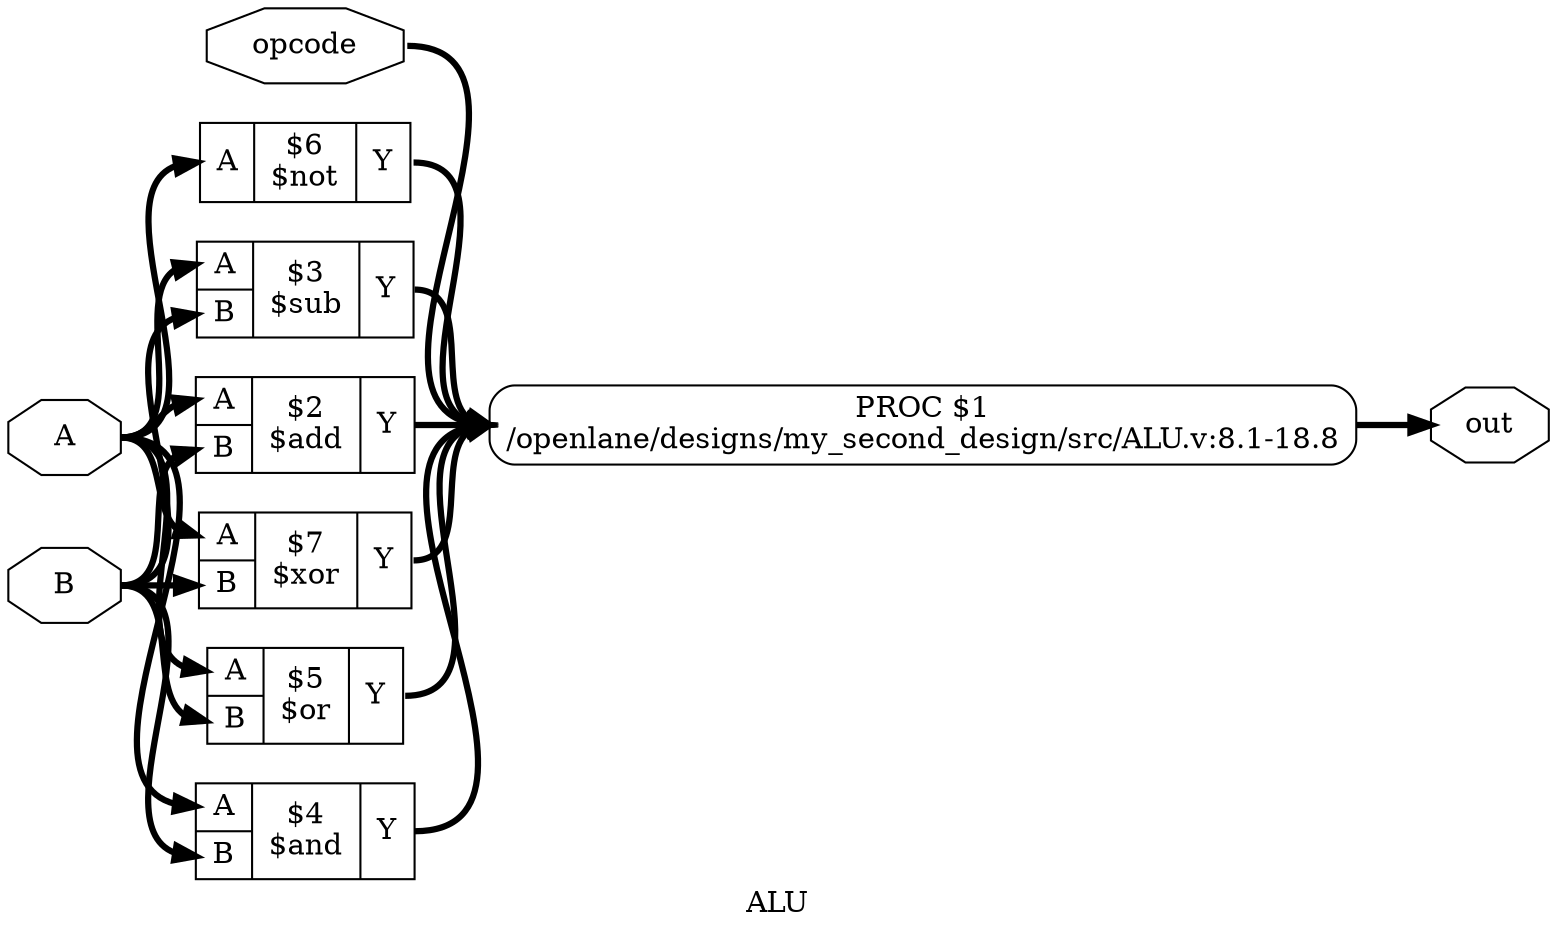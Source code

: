 digraph "ALU" {
label="ALU";
rankdir="LR";
remincross=true;
n9 [ shape=octagon, label="out", color="black", fontcolor="black" ];
n10 [ shape=octagon, label="opcode", color="black", fontcolor="black" ];
n11 [ shape=octagon, label="B", color="black", fontcolor="black" ];
n12 [ shape=octagon, label="A", color="black", fontcolor="black" ];
c14 [ shape=record, label="{{<p12> A|<p11> B}|$7\n$xor|{<p13> Y}}",  ];
c15 [ shape=record, label="{{<p12> A}|$6\n$not|{<p13> Y}}",  ];
c16 [ shape=record, label="{{<p12> A|<p11> B}|$5\n$or|{<p13> Y}}",  ];
c17 [ shape=record, label="{{<p12> A|<p11> B}|$4\n$and|{<p13> Y}}",  ];
c18 [ shape=record, label="{{<p12> A|<p11> B}|$3\n$sub|{<p13> Y}}",  ];
c19 [ shape=record, label="{{<p12> A|<p11> B}|$2\n$add|{<p13> Y}}",  ];
p0 [shape=box, style=rounded, label="PROC $1\n/openlane/designs/my_second_design/src/ALU.v:8.1-18.8", ];
c14:p13:e -> p0:w [color="black", fontcolor="black", style="setlinewidth(3)", label=""];
n10:e -> p0:w [color="black", fontcolor="black", style="setlinewidth(3)", label=""];
n11:e -> c14:p11:w [color="black", fontcolor="black", style="setlinewidth(3)", label=""];
n11:e -> c16:p11:w [color="black", fontcolor="black", style="setlinewidth(3)", label=""];
n11:e -> c17:p11:w [color="black", fontcolor="black", style="setlinewidth(3)", label=""];
n11:e -> c18:p11:w [color="black", fontcolor="black", style="setlinewidth(3)", label=""];
n11:e -> c19:p11:w [color="black", fontcolor="black", style="setlinewidth(3)", label=""];
n12:e -> c14:p12:w [color="black", fontcolor="black", style="setlinewidth(3)", label=""];
n12:e -> c15:p12:w [color="black", fontcolor="black", style="setlinewidth(3)", label=""];
n12:e -> c16:p12:w [color="black", fontcolor="black", style="setlinewidth(3)", label=""];
n12:e -> c17:p12:w [color="black", fontcolor="black", style="setlinewidth(3)", label=""];
n12:e -> c18:p12:w [color="black", fontcolor="black", style="setlinewidth(3)", label=""];
n12:e -> c19:p12:w [color="black", fontcolor="black", style="setlinewidth(3)", label=""];
c15:p13:e -> p0:w [color="black", fontcolor="black", style="setlinewidth(3)", label=""];
c16:p13:e -> p0:w [color="black", fontcolor="black", style="setlinewidth(3)", label=""];
c17:p13:e -> p0:w [color="black", fontcolor="black", style="setlinewidth(3)", label=""];
c18:p13:e -> p0:w [color="black", fontcolor="black", style="setlinewidth(3)", label=""];
c19:p13:e -> p0:w [color="black", fontcolor="black", style="setlinewidth(3)", label=""];
p0:e -> n9:w [color="black", fontcolor="black", style="setlinewidth(3)", label=""];
}
